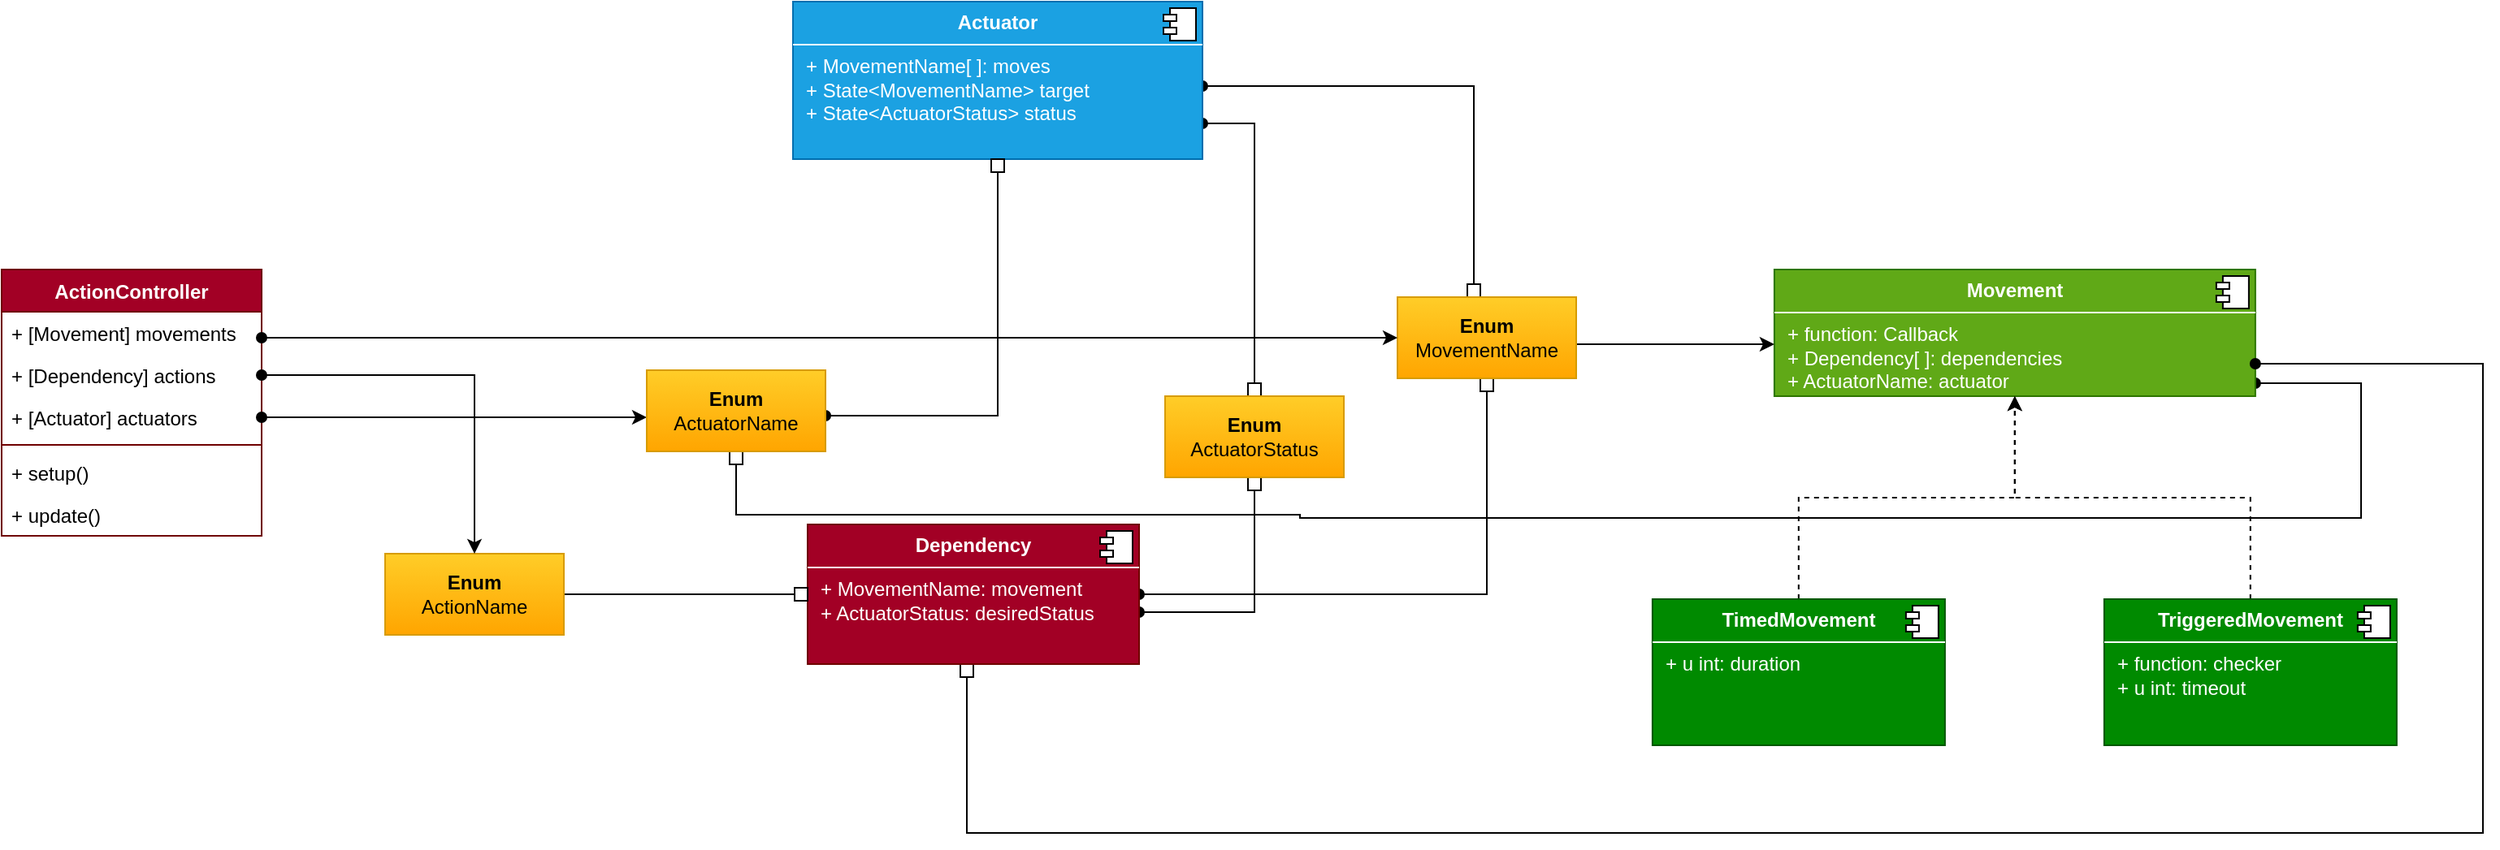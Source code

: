 <mxfile version="26.0.16">
  <diagram name="Page-1" id="uZUym6fXxYAb0Eo1AD6r">
    <mxGraphModel dx="2544" dy="1493" grid="0" gridSize="10" guides="1" tooltips="1" connect="1" arrows="1" fold="1" page="0" pageScale="1" pageWidth="827" pageHeight="1169" math="0" shadow="0">
      <root>
        <mxCell id="0" />
        <mxCell id="1" parent="0" />
        <mxCell id="4qF4zze2FZY66AvsV2fp-130" style="edgeStyle=orthogonalEdgeStyle;rounded=0;orthogonalLoop=1;jettySize=auto;html=1;startArrow=oval;startFill=1;endArrow=box;endFill=0;" edge="1" parent="1" source="y1gp-bzW4-HP8l7sitU9-10" target="4qF4zze2FZY66AvsV2fp-107">
          <mxGeometry relative="1" as="geometry">
            <Array as="points">
              <mxPoint x="787" y="202" />
              <mxPoint x="787" y="285" />
              <mxPoint x="134" y="285" />
              <mxPoint x="134" y="283" />
              <mxPoint x="-213" y="283" />
            </Array>
          </mxGeometry>
        </mxCell>
        <mxCell id="y1gp-bzW4-HP8l7sitU9-10" value="&lt;p style=&quot;margin:0px;margin-top:6px;text-align:center;&quot;&gt;&lt;b&gt;Movement&lt;/b&gt;&lt;/p&gt;&lt;hr size=&quot;1&quot; style=&quot;border-style:solid;&quot;&gt;&lt;p style=&quot;margin:0px;margin-left:8px;&quot;&gt;+ function: Callback&lt;/p&gt;&lt;p style=&quot;margin:0px;margin-left:8px;&quot;&gt;+ Dependency[ ]: dependencies&lt;/p&gt;&lt;p style=&quot;margin:0px;margin-left:8px;&quot;&gt;+ ActuatorName: actuator&lt;/p&gt;" style="align=left;overflow=fill;html=1;dropTarget=0;whiteSpace=wrap;fillColor=#60a917;fontColor=#ffffff;strokeColor=#2D7600;" parent="1" vertex="1">
          <mxGeometry x="425.94" y="132" width="296" height="78" as="geometry" />
        </mxCell>
        <mxCell id="y1gp-bzW4-HP8l7sitU9-11" value="" style="shape=component;jettyWidth=8;jettyHeight=4;" parent="y1gp-bzW4-HP8l7sitU9-10" vertex="1">
          <mxGeometry x="1" width="20" height="20" relative="1" as="geometry">
            <mxPoint x="-24" y="4" as="offset" />
          </mxGeometry>
        </mxCell>
        <mxCell id="y1gp-bzW4-HP8l7sitU9-34" style="edgeStyle=orthogonalEdgeStyle;rounded=0;orthogonalLoop=1;jettySize=auto;html=1;dashed=1;" parent="1" source="y1gp-bzW4-HP8l7sitU9-29" target="y1gp-bzW4-HP8l7sitU9-10" edge="1">
          <mxGeometry relative="1" as="geometry" />
        </mxCell>
        <mxCell id="y1gp-bzW4-HP8l7sitU9-29" value="&lt;p style=&quot;margin:0px;margin-top:6px;text-align:center;&quot;&gt;&lt;b&gt;&lt;font style=&quot;color: rgb(255, 255, 255);&quot;&gt;TimedMovement&lt;/font&gt;&lt;/b&gt;&lt;/p&gt;&lt;hr size=&quot;1&quot; style=&quot;border-style:solid;&quot;&gt;&lt;p style=&quot;margin:0px;margin-left:8px;&quot;&gt;&lt;span style=&quot;background-color: transparent;&quot;&gt;&lt;font style=&quot;color: rgb(255, 255, 255);&quot;&gt;+ u int: duration&lt;/font&gt;&lt;/span&gt;&lt;/p&gt;" style="align=left;overflow=fill;html=1;dropTarget=0;whiteSpace=wrap;fillColor=#008a00;fontColor=#ffffff;strokeColor=#005700;" parent="1" vertex="1">
          <mxGeometry x="350.94" y="335" width="180" height="90" as="geometry" />
        </mxCell>
        <mxCell id="y1gp-bzW4-HP8l7sitU9-30" value="" style="shape=component;jettyWidth=8;jettyHeight=4;" parent="y1gp-bzW4-HP8l7sitU9-29" vertex="1">
          <mxGeometry x="1" width="20" height="20" relative="1" as="geometry">
            <mxPoint x="-24" y="4" as="offset" />
          </mxGeometry>
        </mxCell>
        <mxCell id="y1gp-bzW4-HP8l7sitU9-33" style="edgeStyle=orthogonalEdgeStyle;rounded=0;orthogonalLoop=1;jettySize=auto;html=1;dashed=1;" parent="1" source="y1gp-bzW4-HP8l7sitU9-31" target="y1gp-bzW4-HP8l7sitU9-10" edge="1">
          <mxGeometry relative="1" as="geometry" />
        </mxCell>
        <mxCell id="y1gp-bzW4-HP8l7sitU9-31" value="&lt;p style=&quot;margin:0px;margin-top:6px;text-align:center;&quot;&gt;&lt;b&gt;TriggeredMovement&lt;/b&gt;&lt;/p&gt;&lt;hr size=&quot;1&quot; style=&quot;border-style:solid;&quot;&gt;&lt;p style=&quot;margin:0px;margin-left:8px;&quot;&gt;+ function: checker&lt;/p&gt;&lt;p style=&quot;margin:0px;margin-left:8px;&quot;&gt;+ u int: timeout&lt;/p&gt;" style="align=left;overflow=fill;html=1;dropTarget=0;whiteSpace=wrap;fillColor=#008a00;fontColor=#ffffff;strokeColor=#005700;" parent="1" vertex="1">
          <mxGeometry x="628.94" y="335" width="180" height="90" as="geometry" />
        </mxCell>
        <mxCell id="y1gp-bzW4-HP8l7sitU9-32" value="" style="shape=component;jettyWidth=8;jettyHeight=4;" parent="y1gp-bzW4-HP8l7sitU9-31" vertex="1">
          <mxGeometry x="1" width="20" height="20" relative="1" as="geometry">
            <mxPoint x="-24" y="4" as="offset" />
          </mxGeometry>
        </mxCell>
        <mxCell id="4qF4zze2FZY66AvsV2fp-13" value="ActionController" style="swimlane;fontStyle=1;align=center;verticalAlign=top;childLayout=stackLayout;horizontal=1;startSize=26;horizontalStack=0;resizeParent=1;resizeParentMax=0;resizeLast=0;collapsible=1;marginBottom=0;whiteSpace=wrap;html=1;fillColor=#a20025;strokeColor=#6F0000;fontColor=#ffffff;" vertex="1" parent="1">
          <mxGeometry x="-665" y="132" width="160" height="164" as="geometry" />
        </mxCell>
        <mxCell id="4qF4zze2FZY66AvsV2fp-90" value="+ [Movement] movements" style="text;strokeColor=none;fillColor=none;align=left;verticalAlign=top;spacingLeft=4;spacingRight=4;overflow=hidden;rotatable=0;points=[[0,0.5],[1,0.5]];portConstraint=eastwest;whiteSpace=wrap;html=1;" vertex="1" parent="4qF4zze2FZY66AvsV2fp-13">
          <mxGeometry y="26" width="160" height="26" as="geometry" />
        </mxCell>
        <mxCell id="4qF4zze2FZY66AvsV2fp-63" value="+ [Dependency] actions" style="text;strokeColor=none;fillColor=none;align=left;verticalAlign=top;spacingLeft=4;spacingRight=4;overflow=hidden;rotatable=0;points=[[0,0.5],[1,0.5]];portConstraint=eastwest;whiteSpace=wrap;html=1;" vertex="1" parent="4qF4zze2FZY66AvsV2fp-13">
          <mxGeometry y="52" width="160" height="26" as="geometry" />
        </mxCell>
        <mxCell id="4qF4zze2FZY66AvsV2fp-112" value="+ [Actuator] actuators" style="text;strokeColor=none;fillColor=none;align=left;verticalAlign=top;spacingLeft=4;spacingRight=4;overflow=hidden;rotatable=0;points=[[0,0.5],[1,0.5]];portConstraint=eastwest;whiteSpace=wrap;html=1;" vertex="1" parent="4qF4zze2FZY66AvsV2fp-13">
          <mxGeometry y="78" width="160" height="26" as="geometry" />
        </mxCell>
        <mxCell id="4qF4zze2FZY66AvsV2fp-15" value="" style="line;strokeWidth=1;fillColor=none;align=left;verticalAlign=middle;spacingTop=-1;spacingLeft=3;spacingRight=3;rotatable=0;labelPosition=right;points=[];portConstraint=eastwest;strokeColor=inherit;" vertex="1" parent="4qF4zze2FZY66AvsV2fp-13">
          <mxGeometry y="104" width="160" height="8" as="geometry" />
        </mxCell>
        <mxCell id="4qF4zze2FZY66AvsV2fp-16" value="+ setup()" style="text;strokeColor=none;fillColor=none;align=left;verticalAlign=top;spacingLeft=4;spacingRight=4;overflow=hidden;rotatable=0;points=[[0,0.5],[1,0.5]];portConstraint=eastwest;whiteSpace=wrap;html=1;" vertex="1" parent="4qF4zze2FZY66AvsV2fp-13">
          <mxGeometry y="112" width="160" height="26" as="geometry" />
        </mxCell>
        <mxCell id="4qF4zze2FZY66AvsV2fp-34" value="+ update()" style="text;strokeColor=none;fillColor=none;align=left;verticalAlign=top;spacingLeft=4;spacingRight=4;overflow=hidden;rotatable=0;points=[[0,0.5],[1,0.5]];portConstraint=eastwest;whiteSpace=wrap;html=1;" vertex="1" parent="4qF4zze2FZY66AvsV2fp-13">
          <mxGeometry y="138" width="160" height="26" as="geometry" />
        </mxCell>
        <mxCell id="4qF4zze2FZY66AvsV2fp-96" style="edgeStyle=orthogonalEdgeStyle;rounded=0;orthogonalLoop=1;jettySize=auto;html=1;endArrow=box;endFill=0;startArrow=oval;startFill=1;" edge="1" parent="1" source="4qF4zze2FZY66AvsV2fp-60" target="4qF4zze2FZY66AvsV2fp-76">
          <mxGeometry relative="1" as="geometry">
            <Array as="points">
              <mxPoint x="241" y="19" />
            </Array>
          </mxGeometry>
        </mxCell>
        <mxCell id="4qF4zze2FZY66AvsV2fp-110" style="edgeStyle=orthogonalEdgeStyle;rounded=0;orthogonalLoop=1;jettySize=auto;html=1;endArrow=box;endFill=0;startArrow=oval;startFill=1;" edge="1" parent="1" source="4qF4zze2FZY66AvsV2fp-60" target="4qF4zze2FZY66AvsV2fp-89">
          <mxGeometry relative="1" as="geometry">
            <mxPoint x="92" y="70" as="sourcePoint" />
            <Array as="points">
              <mxPoint x="106" y="42" />
            </Array>
          </mxGeometry>
        </mxCell>
        <mxCell id="4qF4zze2FZY66AvsV2fp-60" value="&lt;p style=&quot;margin:0px;margin-top:6px;text-align:center;&quot;&gt;&lt;b&gt;&lt;font style=&quot;color: rgb(255, 255, 255);&quot;&gt;Actuator&lt;/font&gt;&lt;/b&gt;&lt;/p&gt;&lt;hr size=&quot;1&quot; style=&quot;border-style:solid;&quot;&gt;&lt;p style=&quot;margin:0px;margin-left:8px;&quot;&gt;&lt;font style=&quot;color: rgb(255, 255, 255);&quot;&gt;+ MovementName[ ]: moves&lt;/font&gt;&lt;/p&gt;&lt;p style=&quot;margin: 0px 0px 0px 8px;&quot;&gt;&lt;font style=&quot;color: rgb(255, 255, 255);&quot;&gt;+&amp;nbsp;&lt;span style=&quot;background-color: transparent;&quot;&gt;State&amp;lt;MovementName&amp;gt; target&lt;/span&gt;&lt;/font&gt;&lt;/p&gt;&lt;p style=&quot;margin:0px;margin-left:8px;&quot;&gt;&lt;font style=&quot;color: rgb(255, 255, 255);&quot;&gt;&lt;/font&gt;&lt;/p&gt;&lt;p style=&quot;margin: 0px 0px 0px 8px;&quot;&gt;&lt;font style=&quot;color: rgb(255, 255, 255);&quot;&gt;+ State&amp;lt;ActuatorStatus&amp;gt; status&lt;/font&gt;&lt;/p&gt;&lt;p style=&quot;margin:0px;margin-left:8px;&quot;&gt;&lt;span style=&quot;color: rgba(0, 0, 0, 0); font-family: monospace; font-size: 0px; text-wrap-mode: nowrap;&quot;&gt;%3CmxGraphModel%3E%3Croot%3E%3CmxCell%20id%3D%220%22%2F%3E%3CmxCell%20id%3D%221%22%20parent%3D%220%22%2F%3E%3CmxCell%20id%3D%222%22%20value%3D%22ActuatorsController%22%20style%3D%22swimlane%3BfontStyle%3D1%3Balign%3Dcenter%3BverticalAlign%3Dtop%3BchildLayout%3DstackLayout%3Bhorizontal%3D1%3BstartSize%3D26%3BhorizontalStack%3D0%3BresizeParent%3D1%3BresizeParentMax%3D0%3BresizeLast%3D0%3Bcollapsible%3D1%3BmarginBottom%3D0%3BwhiteSpace%3Dwrap%3Bhtml%3D1%3BfillColor%3D%236a00ff%3BstrokeColor%3D%233700CC%3BfontColor%3D%23ffffff%3B%22%20vertex%3D%221%22%20parent%3D%221%22%3E%3CmxGeometry%20x%3D%22-423%22%20y%3D%22-70%22%20width%3D%22160%22%20height%3D%22138%22%20as%3D%22geometry%22%2F%3E%3C%2FmxCell%3E%3CmxCell%20id%3D%223%22%20value%3D%22%2B%20(Actuator%3A%20actuator...)%22%20style%3D%22text%3BstrokeColor%3Dnone%3BfillColor%3Dnone%3Balign%3Dleft%3BverticalAlign%3Dtop%3BspacingLeft%3D4%3BspacingRight%3D4%3Boverflow%3Dhidden%3Brotatable%3D0%3Bpoints%3D%5B%5B0%2C0.5%5D%2C%5B1%2C0.5%5D%5D%3BportConstraint%3Deastwest%3BwhiteSpace%3Dwrap%3Bhtml%3D1%3B%22%20vertex%3D%221%22%20parent%3D%222%22%3E%3CmxGeometry%20y%3D%2226%22%20width%3D%22160%22%20height%3D%2226%22%20as%3D%22geometry%22%2F%3E%3C%2FmxCell%3E%3CmxCell%20id%3D%224%22%20value%3D%22%22%20style%3D%22line%3BstrokeWidth%3D1%3BfillColor%3Dnone%3Balign%3Dleft%3BverticalAlign%3Dmiddle%3BspacingTop%3D-1%3BspacingLeft%3D3%3BspacingRight%3D3%3Brotatable%3D0%3BlabelPosition%3Dright%3Bpoints%3D%5B%5D%3BportConstraint%3Deastwest%3BstrokeColor%3Dinherit%3B%22%20vertex%3D%221%22%20parent%3D%222%22%3E%3CmxGeometry%20y%3D%2252%22%20width%3D%22160%22%20height%3D%228%22%20as%3D%22geometry%22%2F%3E%3C%2FmxCell%3E%3CmxCell%20id%3D%225%22%20value%3D%22%2B%20setup()%22%20style%3D%22text%3BstrokeColor%3Dnone%3BfillColor%3Dnone%3Balign%3Dleft%3BverticalAlign%3Dtop%3BspacingLeft%3D4%3BspacingRight%3D4%3Boverflow%3Dhidden%3Brotatable%3D0%3Bpoints%3D%5B%5B0%2C0.5%5D%2C%5B1%2C0.5%5D%5D%3BportConstraint%3Deastwest%3BwhiteSpace%3Dwrap%3Bhtml%3D1%3B%22%20vertex%3D%221%22%20parent%3D%222%22%3E%3CmxGeometry%20y%3D%2260%22%20width%3D%22160%22%20height%3D%2226%22%20as%3D%22geometry%22%2F%3E%3C%2FmxCell%3E%3CmxCell%20id%3D%226%22%20value%3D%22%2B%20update()%22%20style%3D%22text%3BstrokeColor%3Dnone%3BfillColor%3Dnone%3Balign%3Dleft%3BverticalAlign%3Dtop%3BspacingLeft%3D4%3BspacingRight%3D4%3Boverflow%3Dhidden%3Brotatable%3D0%3Bpoints%3D%5B%5B0%2C0.5%5D%2C%5B1%2C0.5%5D%5D%3BportConstraint%3Deastwest%3BwhiteSpace%3Dwrap%3Bhtml%3D1%3B%22%20vertex%3D%221%22%20parent%3D%222%22%3E%3CmxGeometry%20y%3D%2286%22%20width%3D%22160%22%20height%3D%2226%22%20as%3D%22geometry%22%2F%3E%3C%2FmxCell%3E%3CmxCell%20id%3D%227%22%20value%3D%22%2B%20getActuatorFromMov()%22%20style%3D%22text%3BstrokeColor%3Dnone%3BfillColor%3Dnone%3Balign%3Dleft%3BverticalAlign%3Dtop%3BspacingLeft%3D4%3BspacingRight%3D4%3Boverflow%3Dhidden%3Brotatable%3D0%3Bpoints%3D%5B%5B0%2C0.5%5D%2C%5B1%2C0.5%5D%5D%3BportConstraint%3Deastwest%3BwhiteSpace%3Dwrap%3Bhtml%3D1%3B%22%20vertex%3D%221%22%20parent%3D%222%22%3E%3CmxGeometry%20y%3D%22112%22%20width%3D%22160%22%20height%3D%2226%22%20as%3D%22geometry%22%2F%3E%3C%2&lt;/span&gt;&lt;/p&gt;" style="align=left;overflow=fill;html=1;dropTarget=0;whiteSpace=wrap;fillColor=#1ba1e2;fontColor=#ffffff;strokeColor=#006EAF;" vertex="1" parent="1">
          <mxGeometry x="-178" y="-33" width="252" height="97" as="geometry" />
        </mxCell>
        <mxCell id="4qF4zze2FZY66AvsV2fp-61" value="" style="shape=component;jettyWidth=8;jettyHeight=4;" vertex="1" parent="4qF4zze2FZY66AvsV2fp-60">
          <mxGeometry x="1" width="20" height="20" relative="1" as="geometry">
            <mxPoint x="-24" y="4" as="offset" />
          </mxGeometry>
        </mxCell>
        <mxCell id="4qF4zze2FZY66AvsV2fp-73" style="edgeStyle=orthogonalEdgeStyle;rounded=0;orthogonalLoop=1;jettySize=auto;html=1;startArrow=box;startFill=0;endArrow=oval;endFill=1;" edge="1" parent="1" source="4qF4zze2FZY66AvsV2fp-66" target="y1gp-bzW4-HP8l7sitU9-10">
          <mxGeometry relative="1" as="geometry">
            <mxPoint x="102.999" y="375.0" as="sourcePoint" />
            <Array as="points">
              <mxPoint x="-71" y="479" />
              <mxPoint x="862" y="479" />
              <mxPoint x="862" y="190" />
            </Array>
          </mxGeometry>
        </mxCell>
        <mxCell id="4qF4zze2FZY66AvsV2fp-94" style="edgeStyle=orthogonalEdgeStyle;rounded=0;orthogonalLoop=1;jettySize=auto;html=1;exitX=1;exitY=0.628;exitDx=0;exitDy=0;exitPerimeter=0;startArrow=oval;startFill=1;endArrow=box;endFill=0;entryX=0.5;entryY=1;entryDx=0;entryDy=0;" edge="1" parent="1" source="4qF4zze2FZY66AvsV2fp-66" target="4qF4zze2FZY66AvsV2fp-89">
          <mxGeometry relative="1" as="geometry">
            <Array as="points">
              <mxPoint x="106" y="343" />
            </Array>
          </mxGeometry>
        </mxCell>
        <mxCell id="4qF4zze2FZY66AvsV2fp-98" style="edgeStyle=orthogonalEdgeStyle;rounded=0;orthogonalLoop=1;jettySize=auto;html=1;startArrow=oval;startFill=1;endArrow=box;endFill=0;" edge="1" parent="1" source="4qF4zze2FZY66AvsV2fp-66" target="4qF4zze2FZY66AvsV2fp-76">
          <mxGeometry relative="1" as="geometry" />
        </mxCell>
        <mxCell id="4qF4zze2FZY66AvsV2fp-66" value="&lt;p style=&quot;margin:0px;margin-top:6px;text-align:center;&quot;&gt;&lt;b&gt;&lt;font style=&quot;color: rgb(255, 255, 255);&quot;&gt;Dependency&lt;/font&gt;&lt;/b&gt;&lt;/p&gt;&lt;hr size=&quot;1&quot; style=&quot;border-style:solid;&quot;&gt;&lt;p style=&quot;margin:0px;margin-left:8px;&quot;&gt;&lt;span style=&quot;background-color: transparent;&quot;&gt;&lt;font style=&quot;color: rgb(255, 255, 255);&quot;&gt;+ MovementName: movement&lt;/font&gt;&lt;/span&gt;&lt;/p&gt;&lt;p style=&quot;margin:0px;margin-left:8px;&quot;&gt;&lt;font style=&quot;color: rgb(255, 255, 255);&quot;&gt;+ ActuatorStatus: desiredStatus&lt;/font&gt;&lt;/p&gt;" style="align=left;overflow=fill;html=1;dropTarget=0;whiteSpace=wrap;fillColor=#a20025;fontColor=#ffffff;strokeColor=#6F0000;" vertex="1" parent="1">
          <mxGeometry x="-169" y="289" width="204" height="86" as="geometry" />
        </mxCell>
        <mxCell id="4qF4zze2FZY66AvsV2fp-67" value="" style="shape=component;jettyWidth=8;jettyHeight=4;" vertex="1" parent="4qF4zze2FZY66AvsV2fp-66">
          <mxGeometry x="1" width="20" height="20" relative="1" as="geometry">
            <mxPoint x="-24" y="4" as="offset" />
          </mxGeometry>
        </mxCell>
        <mxCell id="4qF4zze2FZY66AvsV2fp-68" style="edgeStyle=orthogonalEdgeStyle;rounded=0;orthogonalLoop=1;jettySize=auto;html=1;exitX=1;exitY=0.5;exitDx=0;exitDy=0;endArrow=box;endFill=0;" edge="1" parent="1" source="4qF4zze2FZY66AvsV2fp-69" target="4qF4zze2FZY66AvsV2fp-66">
          <mxGeometry relative="1" as="geometry">
            <Array as="points" />
          </mxGeometry>
        </mxCell>
        <mxCell id="4qF4zze2FZY66AvsV2fp-69" value="&lt;b&gt;Enum&lt;/b&gt;&lt;br&gt;ActionName" style="html=1;whiteSpace=wrap;fillColor=#ffcd28;strokeColor=#d79b00;gradientColor=#ffa500;" vertex="1" parent="1">
          <mxGeometry x="-429" y="307" width="110" height="50" as="geometry" />
        </mxCell>
        <mxCell id="4qF4zze2FZY66AvsV2fp-92" style="edgeStyle=orthogonalEdgeStyle;rounded=0;orthogonalLoop=1;jettySize=auto;html=1;" edge="1" parent="1" source="4qF4zze2FZY66AvsV2fp-76" target="y1gp-bzW4-HP8l7sitU9-10">
          <mxGeometry relative="1" as="geometry">
            <Array as="points">
              <mxPoint x="392" y="178" />
              <mxPoint x="392" y="178" />
            </Array>
          </mxGeometry>
        </mxCell>
        <mxCell id="4qF4zze2FZY66AvsV2fp-76" value="&lt;b&gt;Enum &lt;/b&gt;MovementName" style="html=1;whiteSpace=wrap;fillColor=#ffcd28;strokeColor=#d79b00;gradientColor=#ffa500;" vertex="1" parent="1">
          <mxGeometry x="194" y="149" width="110" height="50" as="geometry" />
        </mxCell>
        <mxCell id="4qF4zze2FZY66AvsV2fp-89" value="&lt;b&gt;Enum&lt;/b&gt;&lt;br&gt;ActuatorStatus" style="html=1;whiteSpace=wrap;fillColor=#ffcd28;strokeColor=#d79b00;gradientColor=#ffa500;" vertex="1" parent="1">
          <mxGeometry x="51" y="210" width="110" height="50" as="geometry" />
        </mxCell>
        <mxCell id="4qF4zze2FZY66AvsV2fp-91" style="edgeStyle=orthogonalEdgeStyle;rounded=0;orthogonalLoop=1;jettySize=auto;html=1;endArrow=classic;startFill=1;startArrow=oval;endFill=1;" edge="1" parent="1" source="4qF4zze2FZY66AvsV2fp-90" target="4qF4zze2FZY66AvsV2fp-76">
          <mxGeometry relative="1" as="geometry">
            <mxPoint x="-468" y="160" as="sourcePoint" />
            <Array as="points">
              <mxPoint x="-328" y="174" />
              <mxPoint x="-328" y="174" />
            </Array>
          </mxGeometry>
        </mxCell>
        <mxCell id="4qF4zze2FZY66AvsV2fp-111" style="edgeStyle=orthogonalEdgeStyle;rounded=0;orthogonalLoop=1;jettySize=auto;html=1;startArrow=oval;startFill=1;" edge="1" parent="1" source="4qF4zze2FZY66AvsV2fp-63" target="4qF4zze2FZY66AvsV2fp-69">
          <mxGeometry relative="1" as="geometry" />
        </mxCell>
        <mxCell id="4qF4zze2FZY66AvsV2fp-114" style="edgeStyle=orthogonalEdgeStyle;rounded=0;orthogonalLoop=1;jettySize=auto;html=1;startArrow=oval;startFill=1;endArrow=box;endFill=0;" edge="1" parent="1" source="4qF4zze2FZY66AvsV2fp-107" target="4qF4zze2FZY66AvsV2fp-60">
          <mxGeometry relative="1" as="geometry">
            <Array as="points">
              <mxPoint x="-52" y="222" />
            </Array>
          </mxGeometry>
        </mxCell>
        <mxCell id="4qF4zze2FZY66AvsV2fp-129" value="" style="edgeStyle=orthogonalEdgeStyle;rounded=0;orthogonalLoop=1;jettySize=auto;html=1;startArrow=oval;startFill=1;endArrow=classic;endFill=1;" edge="1" parent="1" source="4qF4zze2FZY66AvsV2fp-112" target="4qF4zze2FZY66AvsV2fp-107">
          <mxGeometry relative="1" as="geometry">
            <mxPoint x="-505" y="223" as="sourcePoint" />
            <mxPoint x="-52" y="64" as="targetPoint" />
            <Array as="points">
              <mxPoint x="-334" y="223" />
              <mxPoint x="-334" y="223" />
            </Array>
          </mxGeometry>
        </mxCell>
        <mxCell id="4qF4zze2FZY66AvsV2fp-107" value="&lt;b&gt;Enum &lt;/b&gt;ActuatorName" style="html=1;whiteSpace=wrap;fillColor=#ffcd28;strokeColor=#d79b00;gradientColor=#ffa500;" vertex="1" parent="1">
          <mxGeometry x="-268" y="194" width="110" height="50" as="geometry" />
        </mxCell>
      </root>
    </mxGraphModel>
  </diagram>
</mxfile>
